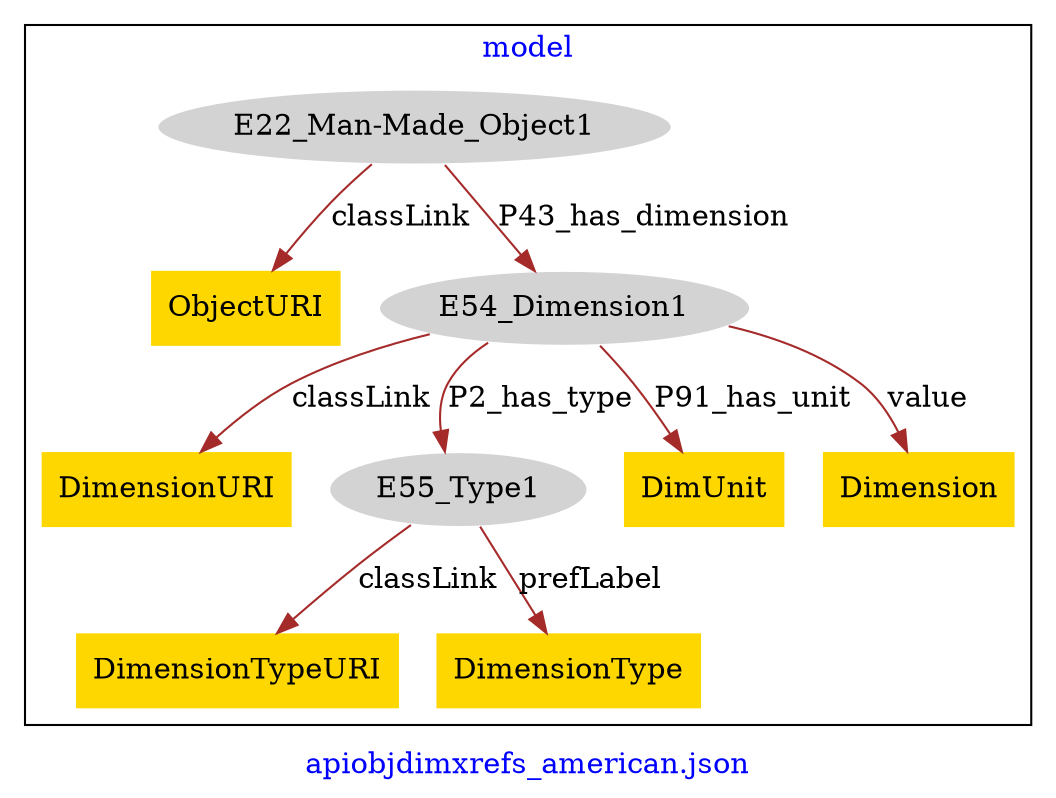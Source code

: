 digraph n0 {
fontcolor="blue"
remincross="true"
label="apiobjdimxrefs_american.json"
subgraph cluster {
label="model"
n2[style="filled",color="white",fillcolor="lightgray",label="E22_Man-Made_Object1"];
n3[shape="plaintext",style="filled",fillcolor="gold",label="ObjectURI"];
n4[style="filled",color="white",fillcolor="lightgray",label="E54_Dimension1"];
n5[shape="plaintext",style="filled",fillcolor="gold",label="DimensionURI"];
n6[style="filled",color="white",fillcolor="lightgray",label="E55_Type1"];
n7[shape="plaintext",style="filled",fillcolor="gold",label="DimUnit"];
n8[shape="plaintext",style="filled",fillcolor="gold",label="Dimension"];
n9[shape="plaintext",style="filled",fillcolor="gold",label="DimensionTypeURI"];
n10[shape="plaintext",style="filled",fillcolor="gold",label="DimensionType"];
}
n2 -> n3[color="brown",fontcolor="black",label="classLink"]
n2 -> n4[color="brown",fontcolor="black",label="P43_has_dimension"]
n4 -> n5[color="brown",fontcolor="black",label="classLink"]
n4 -> n6[color="brown",fontcolor="black",label="P2_has_type"]
n4 -> n7[color="brown",fontcolor="black",label="P91_has_unit"]
n4 -> n8[color="brown",fontcolor="black",label="value"]
n6 -> n9[color="brown",fontcolor="black",label="classLink"]
n6 -> n10[color="brown",fontcolor="black",label="prefLabel"]
}
